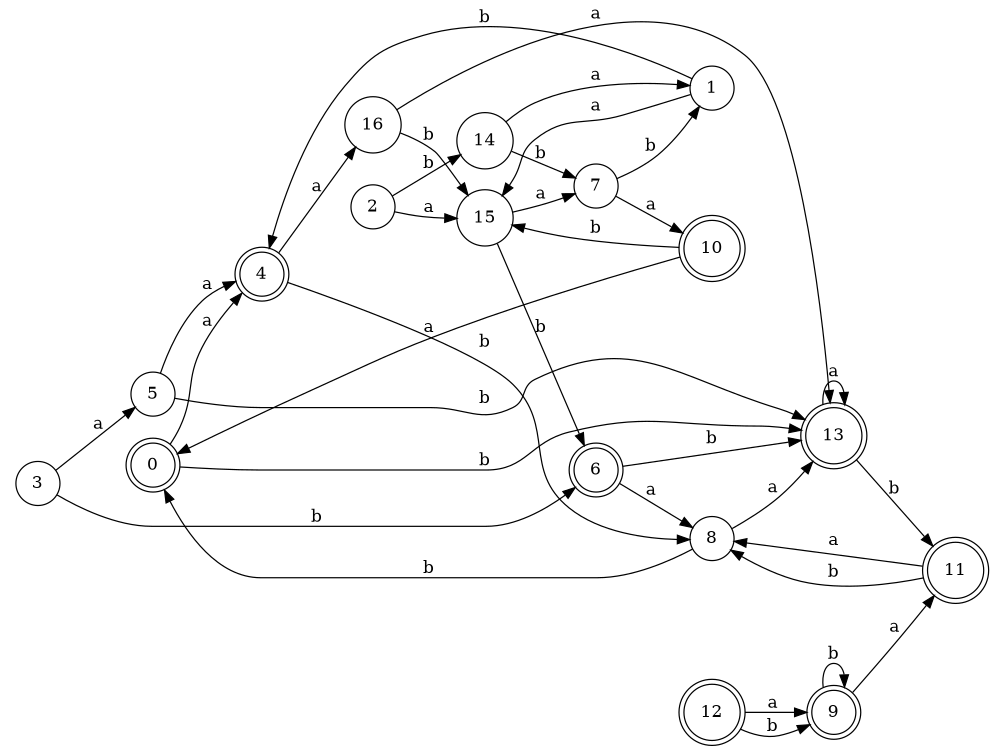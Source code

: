 digraph n14_2 {
__start0 [label="" shape="none"];

rankdir=LR;
size="8,5";

s0 [style="rounded,filled", color="black", fillcolor="white" shape="doublecircle", label="0"];
s1 [style="filled", color="black", fillcolor="white" shape="circle", label="1"];
s2 [style="filled", color="black", fillcolor="white" shape="circle", label="2"];
s3 [style="filled", color="black", fillcolor="white" shape="circle", label="3"];
s4 [style="rounded,filled", color="black", fillcolor="white" shape="doublecircle", label="4"];
s5 [style="filled", color="black", fillcolor="white" shape="circle", label="5"];
s6 [style="rounded,filled", color="black", fillcolor="white" shape="doublecircle", label="6"];
s7 [style="filled", color="black", fillcolor="white" shape="circle", label="7"];
s8 [style="filled", color="black", fillcolor="white" shape="circle", label="8"];
s9 [style="rounded,filled", color="black", fillcolor="white" shape="doublecircle", label="9"];
s10 [style="rounded,filled", color="black", fillcolor="white" shape="doublecircle", label="10"];
s11 [style="rounded,filled", color="black", fillcolor="white" shape="doublecircle", label="11"];
s12 [style="rounded,filled", color="black", fillcolor="white" shape="doublecircle", label="12"];
s13 [style="rounded,filled", color="black", fillcolor="white" shape="doublecircle", label="13"];
s14 [style="filled", color="black", fillcolor="white" shape="circle", label="14"];
s15 [style="filled", color="black", fillcolor="white" shape="circle", label="15"];
s16 [style="filled", color="black", fillcolor="white" shape="circle", label="16"];
s0 -> s4 [label="a"];
s0 -> s13 [label="b"];
s1 -> s15 [label="a"];
s1 -> s4 [label="b"];
s2 -> s15 [label="a"];
s2 -> s14 [label="b"];
s3 -> s5 [label="a"];
s3 -> s6 [label="b"];
s4 -> s16 [label="a"];
s4 -> s8 [label="b"];
s5 -> s4 [label="a"];
s5 -> s13 [label="b"];
s6 -> s8 [label="a"];
s6 -> s13 [label="b"];
s7 -> s10 [label="a"];
s7 -> s1 [label="b"];
s8 -> s13 [label="a"];
s8 -> s0 [label="b"];
s9 -> s11 [label="a"];
s9 -> s9 [label="b"];
s10 -> s0 [label="a"];
s10 -> s15 [label="b"];
s11 -> s8 [label="a"];
s11 -> s8 [label="b"];
s12 -> s9 [label="a"];
s12 -> s9 [label="b"];
s13 -> s13 [label="a"];
s13 -> s11 [label="b"];
s14 -> s1 [label="a"];
s14 -> s7 [label="b"];
s15 -> s7 [label="a"];
s15 -> s6 [label="b"];
s16 -> s13 [label="a"];
s16 -> s15 [label="b"];

}
